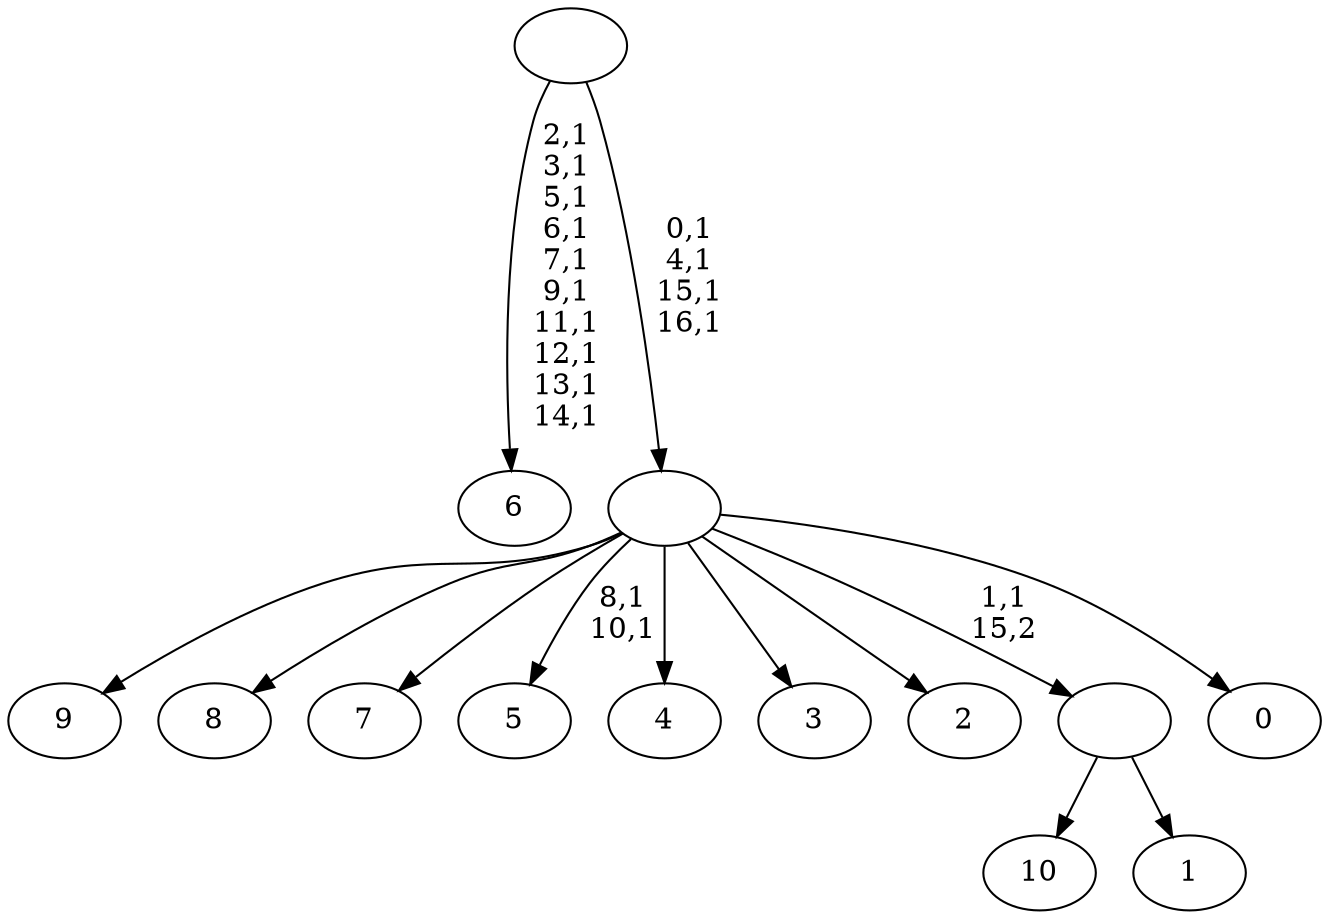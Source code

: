 digraph T {
	28 [label="10"]
	27 [label="9"]
	26 [label="8"]
	25 [label="7"]
	24 [label="6"]
	13 [label="5"]
	10 [label="4"]
	9 [label="3"]
	8 [label="2"]
	7 [label="1"]
	6 [label=""]
	5 [label="0"]
	4 [label=""]
	0 [label=""]
	6 -> 28 [label=""]
	6 -> 7 [label=""]
	4 -> 13 [label="8,1\n10,1"]
	4 -> 27 [label=""]
	4 -> 26 [label=""]
	4 -> 25 [label=""]
	4 -> 10 [label=""]
	4 -> 9 [label=""]
	4 -> 8 [label=""]
	4 -> 6 [label="1,1\n15,2"]
	4 -> 5 [label=""]
	0 -> 4 [label="0,1\n4,1\n15,1\n16,1"]
	0 -> 24 [label="2,1\n3,1\n5,1\n6,1\n7,1\n9,1\n11,1\n12,1\n13,1\n14,1"]
}
